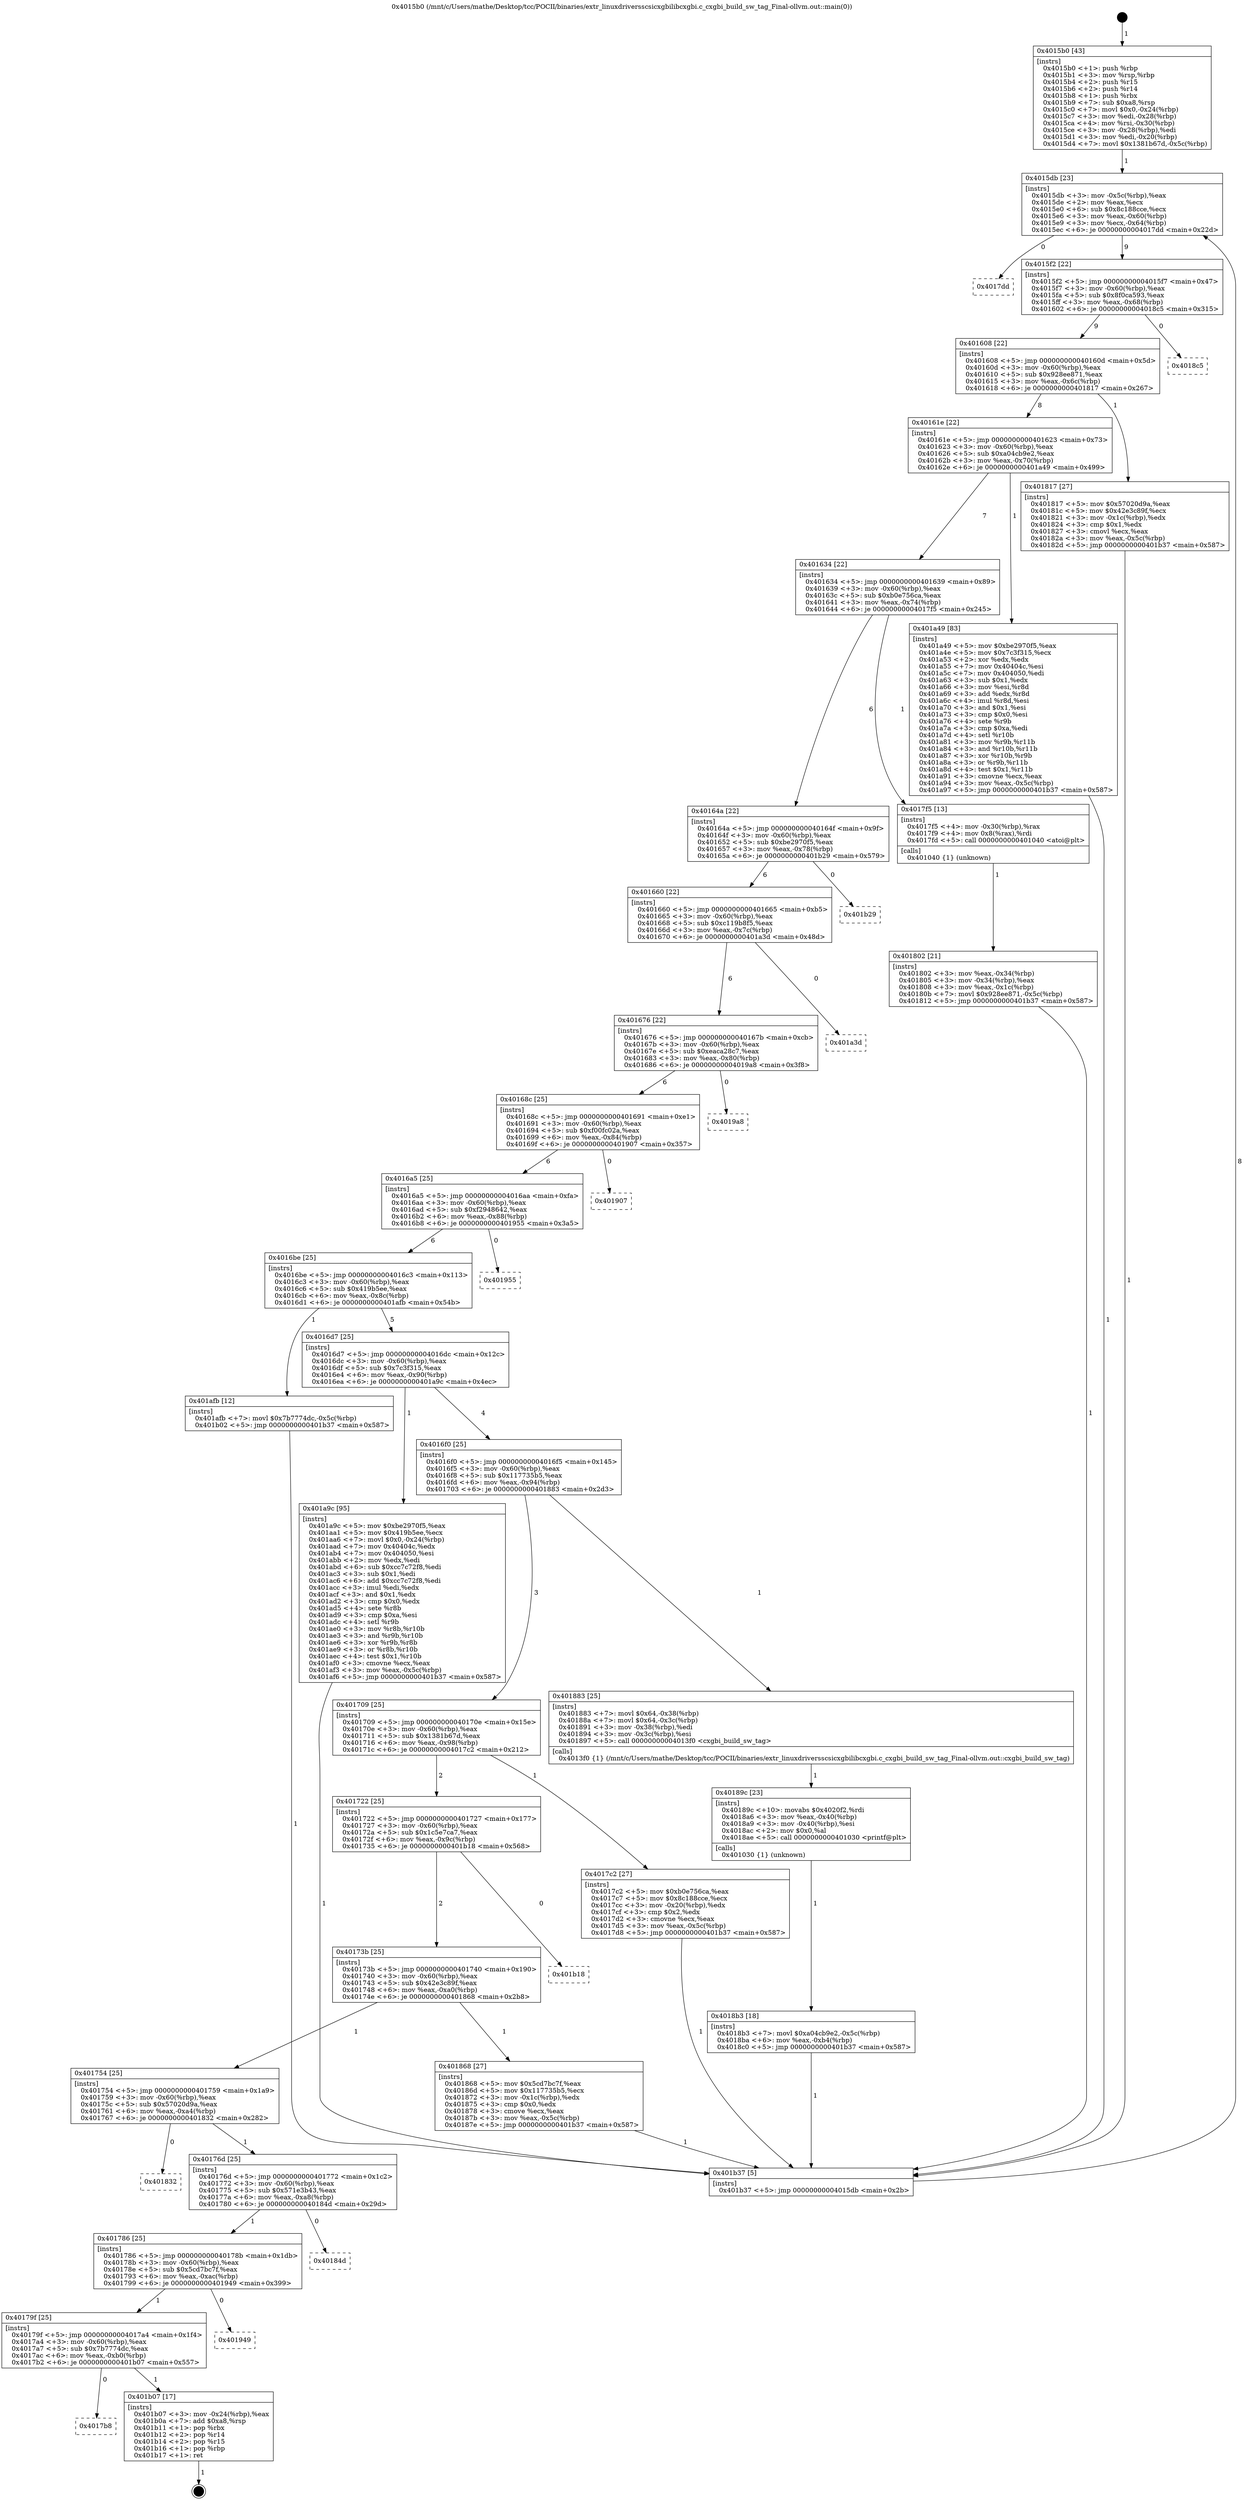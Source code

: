 digraph "0x4015b0" {
  label = "0x4015b0 (/mnt/c/Users/mathe/Desktop/tcc/POCII/binaries/extr_linuxdriversscsicxgbilibcxgbi.c_cxgbi_build_sw_tag_Final-ollvm.out::main(0))"
  labelloc = "t"
  node[shape=record]

  Entry [label="",width=0.3,height=0.3,shape=circle,fillcolor=black,style=filled]
  "0x4015db" [label="{
     0x4015db [23]\l
     | [instrs]\l
     &nbsp;&nbsp;0x4015db \<+3\>: mov -0x5c(%rbp),%eax\l
     &nbsp;&nbsp;0x4015de \<+2\>: mov %eax,%ecx\l
     &nbsp;&nbsp;0x4015e0 \<+6\>: sub $0x8c188cce,%ecx\l
     &nbsp;&nbsp;0x4015e6 \<+3\>: mov %eax,-0x60(%rbp)\l
     &nbsp;&nbsp;0x4015e9 \<+3\>: mov %ecx,-0x64(%rbp)\l
     &nbsp;&nbsp;0x4015ec \<+6\>: je 00000000004017dd \<main+0x22d\>\l
  }"]
  "0x4017dd" [label="{
     0x4017dd\l
  }", style=dashed]
  "0x4015f2" [label="{
     0x4015f2 [22]\l
     | [instrs]\l
     &nbsp;&nbsp;0x4015f2 \<+5\>: jmp 00000000004015f7 \<main+0x47\>\l
     &nbsp;&nbsp;0x4015f7 \<+3\>: mov -0x60(%rbp),%eax\l
     &nbsp;&nbsp;0x4015fa \<+5\>: sub $0x8f0ca593,%eax\l
     &nbsp;&nbsp;0x4015ff \<+3\>: mov %eax,-0x68(%rbp)\l
     &nbsp;&nbsp;0x401602 \<+6\>: je 00000000004018c5 \<main+0x315\>\l
  }"]
  Exit [label="",width=0.3,height=0.3,shape=circle,fillcolor=black,style=filled,peripheries=2]
  "0x4018c5" [label="{
     0x4018c5\l
  }", style=dashed]
  "0x401608" [label="{
     0x401608 [22]\l
     | [instrs]\l
     &nbsp;&nbsp;0x401608 \<+5\>: jmp 000000000040160d \<main+0x5d\>\l
     &nbsp;&nbsp;0x40160d \<+3\>: mov -0x60(%rbp),%eax\l
     &nbsp;&nbsp;0x401610 \<+5\>: sub $0x928ee871,%eax\l
     &nbsp;&nbsp;0x401615 \<+3\>: mov %eax,-0x6c(%rbp)\l
     &nbsp;&nbsp;0x401618 \<+6\>: je 0000000000401817 \<main+0x267\>\l
  }"]
  "0x4017b8" [label="{
     0x4017b8\l
  }", style=dashed]
  "0x401817" [label="{
     0x401817 [27]\l
     | [instrs]\l
     &nbsp;&nbsp;0x401817 \<+5\>: mov $0x57020d9a,%eax\l
     &nbsp;&nbsp;0x40181c \<+5\>: mov $0x42e3c89f,%ecx\l
     &nbsp;&nbsp;0x401821 \<+3\>: mov -0x1c(%rbp),%edx\l
     &nbsp;&nbsp;0x401824 \<+3\>: cmp $0x1,%edx\l
     &nbsp;&nbsp;0x401827 \<+3\>: cmovl %ecx,%eax\l
     &nbsp;&nbsp;0x40182a \<+3\>: mov %eax,-0x5c(%rbp)\l
     &nbsp;&nbsp;0x40182d \<+5\>: jmp 0000000000401b37 \<main+0x587\>\l
  }"]
  "0x40161e" [label="{
     0x40161e [22]\l
     | [instrs]\l
     &nbsp;&nbsp;0x40161e \<+5\>: jmp 0000000000401623 \<main+0x73\>\l
     &nbsp;&nbsp;0x401623 \<+3\>: mov -0x60(%rbp),%eax\l
     &nbsp;&nbsp;0x401626 \<+5\>: sub $0xa04cb9e2,%eax\l
     &nbsp;&nbsp;0x40162b \<+3\>: mov %eax,-0x70(%rbp)\l
     &nbsp;&nbsp;0x40162e \<+6\>: je 0000000000401a49 \<main+0x499\>\l
  }"]
  "0x401b07" [label="{
     0x401b07 [17]\l
     | [instrs]\l
     &nbsp;&nbsp;0x401b07 \<+3\>: mov -0x24(%rbp),%eax\l
     &nbsp;&nbsp;0x401b0a \<+7\>: add $0xa8,%rsp\l
     &nbsp;&nbsp;0x401b11 \<+1\>: pop %rbx\l
     &nbsp;&nbsp;0x401b12 \<+2\>: pop %r14\l
     &nbsp;&nbsp;0x401b14 \<+2\>: pop %r15\l
     &nbsp;&nbsp;0x401b16 \<+1\>: pop %rbp\l
     &nbsp;&nbsp;0x401b17 \<+1\>: ret\l
  }"]
  "0x401a49" [label="{
     0x401a49 [83]\l
     | [instrs]\l
     &nbsp;&nbsp;0x401a49 \<+5\>: mov $0xbe2970f5,%eax\l
     &nbsp;&nbsp;0x401a4e \<+5\>: mov $0x7c3f315,%ecx\l
     &nbsp;&nbsp;0x401a53 \<+2\>: xor %edx,%edx\l
     &nbsp;&nbsp;0x401a55 \<+7\>: mov 0x40404c,%esi\l
     &nbsp;&nbsp;0x401a5c \<+7\>: mov 0x404050,%edi\l
     &nbsp;&nbsp;0x401a63 \<+3\>: sub $0x1,%edx\l
     &nbsp;&nbsp;0x401a66 \<+3\>: mov %esi,%r8d\l
     &nbsp;&nbsp;0x401a69 \<+3\>: add %edx,%r8d\l
     &nbsp;&nbsp;0x401a6c \<+4\>: imul %r8d,%esi\l
     &nbsp;&nbsp;0x401a70 \<+3\>: and $0x1,%esi\l
     &nbsp;&nbsp;0x401a73 \<+3\>: cmp $0x0,%esi\l
     &nbsp;&nbsp;0x401a76 \<+4\>: sete %r9b\l
     &nbsp;&nbsp;0x401a7a \<+3\>: cmp $0xa,%edi\l
     &nbsp;&nbsp;0x401a7d \<+4\>: setl %r10b\l
     &nbsp;&nbsp;0x401a81 \<+3\>: mov %r9b,%r11b\l
     &nbsp;&nbsp;0x401a84 \<+3\>: and %r10b,%r11b\l
     &nbsp;&nbsp;0x401a87 \<+3\>: xor %r10b,%r9b\l
     &nbsp;&nbsp;0x401a8a \<+3\>: or %r9b,%r11b\l
     &nbsp;&nbsp;0x401a8d \<+4\>: test $0x1,%r11b\l
     &nbsp;&nbsp;0x401a91 \<+3\>: cmovne %ecx,%eax\l
     &nbsp;&nbsp;0x401a94 \<+3\>: mov %eax,-0x5c(%rbp)\l
     &nbsp;&nbsp;0x401a97 \<+5\>: jmp 0000000000401b37 \<main+0x587\>\l
  }"]
  "0x401634" [label="{
     0x401634 [22]\l
     | [instrs]\l
     &nbsp;&nbsp;0x401634 \<+5\>: jmp 0000000000401639 \<main+0x89\>\l
     &nbsp;&nbsp;0x401639 \<+3\>: mov -0x60(%rbp),%eax\l
     &nbsp;&nbsp;0x40163c \<+5\>: sub $0xb0e756ca,%eax\l
     &nbsp;&nbsp;0x401641 \<+3\>: mov %eax,-0x74(%rbp)\l
     &nbsp;&nbsp;0x401644 \<+6\>: je 00000000004017f5 \<main+0x245\>\l
  }"]
  "0x40179f" [label="{
     0x40179f [25]\l
     | [instrs]\l
     &nbsp;&nbsp;0x40179f \<+5\>: jmp 00000000004017a4 \<main+0x1f4\>\l
     &nbsp;&nbsp;0x4017a4 \<+3\>: mov -0x60(%rbp),%eax\l
     &nbsp;&nbsp;0x4017a7 \<+5\>: sub $0x7b7774dc,%eax\l
     &nbsp;&nbsp;0x4017ac \<+6\>: mov %eax,-0xb0(%rbp)\l
     &nbsp;&nbsp;0x4017b2 \<+6\>: je 0000000000401b07 \<main+0x557\>\l
  }"]
  "0x4017f5" [label="{
     0x4017f5 [13]\l
     | [instrs]\l
     &nbsp;&nbsp;0x4017f5 \<+4\>: mov -0x30(%rbp),%rax\l
     &nbsp;&nbsp;0x4017f9 \<+4\>: mov 0x8(%rax),%rdi\l
     &nbsp;&nbsp;0x4017fd \<+5\>: call 0000000000401040 \<atoi@plt\>\l
     | [calls]\l
     &nbsp;&nbsp;0x401040 \{1\} (unknown)\l
  }"]
  "0x40164a" [label="{
     0x40164a [22]\l
     | [instrs]\l
     &nbsp;&nbsp;0x40164a \<+5\>: jmp 000000000040164f \<main+0x9f\>\l
     &nbsp;&nbsp;0x40164f \<+3\>: mov -0x60(%rbp),%eax\l
     &nbsp;&nbsp;0x401652 \<+5\>: sub $0xbe2970f5,%eax\l
     &nbsp;&nbsp;0x401657 \<+3\>: mov %eax,-0x78(%rbp)\l
     &nbsp;&nbsp;0x40165a \<+6\>: je 0000000000401b29 \<main+0x579\>\l
  }"]
  "0x401949" [label="{
     0x401949\l
  }", style=dashed]
  "0x401b29" [label="{
     0x401b29\l
  }", style=dashed]
  "0x401660" [label="{
     0x401660 [22]\l
     | [instrs]\l
     &nbsp;&nbsp;0x401660 \<+5\>: jmp 0000000000401665 \<main+0xb5\>\l
     &nbsp;&nbsp;0x401665 \<+3\>: mov -0x60(%rbp),%eax\l
     &nbsp;&nbsp;0x401668 \<+5\>: sub $0xc119b8f5,%eax\l
     &nbsp;&nbsp;0x40166d \<+3\>: mov %eax,-0x7c(%rbp)\l
     &nbsp;&nbsp;0x401670 \<+6\>: je 0000000000401a3d \<main+0x48d\>\l
  }"]
  "0x401786" [label="{
     0x401786 [25]\l
     | [instrs]\l
     &nbsp;&nbsp;0x401786 \<+5\>: jmp 000000000040178b \<main+0x1db\>\l
     &nbsp;&nbsp;0x40178b \<+3\>: mov -0x60(%rbp),%eax\l
     &nbsp;&nbsp;0x40178e \<+5\>: sub $0x5cd7bc7f,%eax\l
     &nbsp;&nbsp;0x401793 \<+6\>: mov %eax,-0xac(%rbp)\l
     &nbsp;&nbsp;0x401799 \<+6\>: je 0000000000401949 \<main+0x399\>\l
  }"]
  "0x401a3d" [label="{
     0x401a3d\l
  }", style=dashed]
  "0x401676" [label="{
     0x401676 [22]\l
     | [instrs]\l
     &nbsp;&nbsp;0x401676 \<+5\>: jmp 000000000040167b \<main+0xcb\>\l
     &nbsp;&nbsp;0x40167b \<+3\>: mov -0x60(%rbp),%eax\l
     &nbsp;&nbsp;0x40167e \<+5\>: sub $0xeaca28c7,%eax\l
     &nbsp;&nbsp;0x401683 \<+3\>: mov %eax,-0x80(%rbp)\l
     &nbsp;&nbsp;0x401686 \<+6\>: je 00000000004019a8 \<main+0x3f8\>\l
  }"]
  "0x40184d" [label="{
     0x40184d\l
  }", style=dashed]
  "0x4019a8" [label="{
     0x4019a8\l
  }", style=dashed]
  "0x40168c" [label="{
     0x40168c [25]\l
     | [instrs]\l
     &nbsp;&nbsp;0x40168c \<+5\>: jmp 0000000000401691 \<main+0xe1\>\l
     &nbsp;&nbsp;0x401691 \<+3\>: mov -0x60(%rbp),%eax\l
     &nbsp;&nbsp;0x401694 \<+5\>: sub $0xf00fc02a,%eax\l
     &nbsp;&nbsp;0x401699 \<+6\>: mov %eax,-0x84(%rbp)\l
     &nbsp;&nbsp;0x40169f \<+6\>: je 0000000000401907 \<main+0x357\>\l
  }"]
  "0x40176d" [label="{
     0x40176d [25]\l
     | [instrs]\l
     &nbsp;&nbsp;0x40176d \<+5\>: jmp 0000000000401772 \<main+0x1c2\>\l
     &nbsp;&nbsp;0x401772 \<+3\>: mov -0x60(%rbp),%eax\l
     &nbsp;&nbsp;0x401775 \<+5\>: sub $0x571e3b43,%eax\l
     &nbsp;&nbsp;0x40177a \<+6\>: mov %eax,-0xa8(%rbp)\l
     &nbsp;&nbsp;0x401780 \<+6\>: je 000000000040184d \<main+0x29d\>\l
  }"]
  "0x401907" [label="{
     0x401907\l
  }", style=dashed]
  "0x4016a5" [label="{
     0x4016a5 [25]\l
     | [instrs]\l
     &nbsp;&nbsp;0x4016a5 \<+5\>: jmp 00000000004016aa \<main+0xfa\>\l
     &nbsp;&nbsp;0x4016aa \<+3\>: mov -0x60(%rbp),%eax\l
     &nbsp;&nbsp;0x4016ad \<+5\>: sub $0xf2948642,%eax\l
     &nbsp;&nbsp;0x4016b2 \<+6\>: mov %eax,-0x88(%rbp)\l
     &nbsp;&nbsp;0x4016b8 \<+6\>: je 0000000000401955 \<main+0x3a5\>\l
  }"]
  "0x401832" [label="{
     0x401832\l
  }", style=dashed]
  "0x401955" [label="{
     0x401955\l
  }", style=dashed]
  "0x4016be" [label="{
     0x4016be [25]\l
     | [instrs]\l
     &nbsp;&nbsp;0x4016be \<+5\>: jmp 00000000004016c3 \<main+0x113\>\l
     &nbsp;&nbsp;0x4016c3 \<+3\>: mov -0x60(%rbp),%eax\l
     &nbsp;&nbsp;0x4016c6 \<+5\>: sub $0x419b5ee,%eax\l
     &nbsp;&nbsp;0x4016cb \<+6\>: mov %eax,-0x8c(%rbp)\l
     &nbsp;&nbsp;0x4016d1 \<+6\>: je 0000000000401afb \<main+0x54b\>\l
  }"]
  "0x4018b3" [label="{
     0x4018b3 [18]\l
     | [instrs]\l
     &nbsp;&nbsp;0x4018b3 \<+7\>: movl $0xa04cb9e2,-0x5c(%rbp)\l
     &nbsp;&nbsp;0x4018ba \<+6\>: mov %eax,-0xb4(%rbp)\l
     &nbsp;&nbsp;0x4018c0 \<+5\>: jmp 0000000000401b37 \<main+0x587\>\l
  }"]
  "0x401afb" [label="{
     0x401afb [12]\l
     | [instrs]\l
     &nbsp;&nbsp;0x401afb \<+7\>: movl $0x7b7774dc,-0x5c(%rbp)\l
     &nbsp;&nbsp;0x401b02 \<+5\>: jmp 0000000000401b37 \<main+0x587\>\l
  }"]
  "0x4016d7" [label="{
     0x4016d7 [25]\l
     | [instrs]\l
     &nbsp;&nbsp;0x4016d7 \<+5\>: jmp 00000000004016dc \<main+0x12c\>\l
     &nbsp;&nbsp;0x4016dc \<+3\>: mov -0x60(%rbp),%eax\l
     &nbsp;&nbsp;0x4016df \<+5\>: sub $0x7c3f315,%eax\l
     &nbsp;&nbsp;0x4016e4 \<+6\>: mov %eax,-0x90(%rbp)\l
     &nbsp;&nbsp;0x4016ea \<+6\>: je 0000000000401a9c \<main+0x4ec\>\l
  }"]
  "0x40189c" [label="{
     0x40189c [23]\l
     | [instrs]\l
     &nbsp;&nbsp;0x40189c \<+10\>: movabs $0x4020f2,%rdi\l
     &nbsp;&nbsp;0x4018a6 \<+3\>: mov %eax,-0x40(%rbp)\l
     &nbsp;&nbsp;0x4018a9 \<+3\>: mov -0x40(%rbp),%esi\l
     &nbsp;&nbsp;0x4018ac \<+2\>: mov $0x0,%al\l
     &nbsp;&nbsp;0x4018ae \<+5\>: call 0000000000401030 \<printf@plt\>\l
     | [calls]\l
     &nbsp;&nbsp;0x401030 \{1\} (unknown)\l
  }"]
  "0x401a9c" [label="{
     0x401a9c [95]\l
     | [instrs]\l
     &nbsp;&nbsp;0x401a9c \<+5\>: mov $0xbe2970f5,%eax\l
     &nbsp;&nbsp;0x401aa1 \<+5\>: mov $0x419b5ee,%ecx\l
     &nbsp;&nbsp;0x401aa6 \<+7\>: movl $0x0,-0x24(%rbp)\l
     &nbsp;&nbsp;0x401aad \<+7\>: mov 0x40404c,%edx\l
     &nbsp;&nbsp;0x401ab4 \<+7\>: mov 0x404050,%esi\l
     &nbsp;&nbsp;0x401abb \<+2\>: mov %edx,%edi\l
     &nbsp;&nbsp;0x401abd \<+6\>: sub $0xcc7c72f8,%edi\l
     &nbsp;&nbsp;0x401ac3 \<+3\>: sub $0x1,%edi\l
     &nbsp;&nbsp;0x401ac6 \<+6\>: add $0xcc7c72f8,%edi\l
     &nbsp;&nbsp;0x401acc \<+3\>: imul %edi,%edx\l
     &nbsp;&nbsp;0x401acf \<+3\>: and $0x1,%edx\l
     &nbsp;&nbsp;0x401ad2 \<+3\>: cmp $0x0,%edx\l
     &nbsp;&nbsp;0x401ad5 \<+4\>: sete %r8b\l
     &nbsp;&nbsp;0x401ad9 \<+3\>: cmp $0xa,%esi\l
     &nbsp;&nbsp;0x401adc \<+4\>: setl %r9b\l
     &nbsp;&nbsp;0x401ae0 \<+3\>: mov %r8b,%r10b\l
     &nbsp;&nbsp;0x401ae3 \<+3\>: and %r9b,%r10b\l
     &nbsp;&nbsp;0x401ae6 \<+3\>: xor %r9b,%r8b\l
     &nbsp;&nbsp;0x401ae9 \<+3\>: or %r8b,%r10b\l
     &nbsp;&nbsp;0x401aec \<+4\>: test $0x1,%r10b\l
     &nbsp;&nbsp;0x401af0 \<+3\>: cmovne %ecx,%eax\l
     &nbsp;&nbsp;0x401af3 \<+3\>: mov %eax,-0x5c(%rbp)\l
     &nbsp;&nbsp;0x401af6 \<+5\>: jmp 0000000000401b37 \<main+0x587\>\l
  }"]
  "0x4016f0" [label="{
     0x4016f0 [25]\l
     | [instrs]\l
     &nbsp;&nbsp;0x4016f0 \<+5\>: jmp 00000000004016f5 \<main+0x145\>\l
     &nbsp;&nbsp;0x4016f5 \<+3\>: mov -0x60(%rbp),%eax\l
     &nbsp;&nbsp;0x4016f8 \<+5\>: sub $0x117735b5,%eax\l
     &nbsp;&nbsp;0x4016fd \<+6\>: mov %eax,-0x94(%rbp)\l
     &nbsp;&nbsp;0x401703 \<+6\>: je 0000000000401883 \<main+0x2d3\>\l
  }"]
  "0x401754" [label="{
     0x401754 [25]\l
     | [instrs]\l
     &nbsp;&nbsp;0x401754 \<+5\>: jmp 0000000000401759 \<main+0x1a9\>\l
     &nbsp;&nbsp;0x401759 \<+3\>: mov -0x60(%rbp),%eax\l
     &nbsp;&nbsp;0x40175c \<+5\>: sub $0x57020d9a,%eax\l
     &nbsp;&nbsp;0x401761 \<+6\>: mov %eax,-0xa4(%rbp)\l
     &nbsp;&nbsp;0x401767 \<+6\>: je 0000000000401832 \<main+0x282\>\l
  }"]
  "0x401883" [label="{
     0x401883 [25]\l
     | [instrs]\l
     &nbsp;&nbsp;0x401883 \<+7\>: movl $0x64,-0x38(%rbp)\l
     &nbsp;&nbsp;0x40188a \<+7\>: movl $0x64,-0x3c(%rbp)\l
     &nbsp;&nbsp;0x401891 \<+3\>: mov -0x38(%rbp),%edi\l
     &nbsp;&nbsp;0x401894 \<+3\>: mov -0x3c(%rbp),%esi\l
     &nbsp;&nbsp;0x401897 \<+5\>: call 00000000004013f0 \<cxgbi_build_sw_tag\>\l
     | [calls]\l
     &nbsp;&nbsp;0x4013f0 \{1\} (/mnt/c/Users/mathe/Desktop/tcc/POCII/binaries/extr_linuxdriversscsicxgbilibcxgbi.c_cxgbi_build_sw_tag_Final-ollvm.out::cxgbi_build_sw_tag)\l
  }"]
  "0x401709" [label="{
     0x401709 [25]\l
     | [instrs]\l
     &nbsp;&nbsp;0x401709 \<+5\>: jmp 000000000040170e \<main+0x15e\>\l
     &nbsp;&nbsp;0x40170e \<+3\>: mov -0x60(%rbp),%eax\l
     &nbsp;&nbsp;0x401711 \<+5\>: sub $0x1381b67d,%eax\l
     &nbsp;&nbsp;0x401716 \<+6\>: mov %eax,-0x98(%rbp)\l
     &nbsp;&nbsp;0x40171c \<+6\>: je 00000000004017c2 \<main+0x212\>\l
  }"]
  "0x401868" [label="{
     0x401868 [27]\l
     | [instrs]\l
     &nbsp;&nbsp;0x401868 \<+5\>: mov $0x5cd7bc7f,%eax\l
     &nbsp;&nbsp;0x40186d \<+5\>: mov $0x117735b5,%ecx\l
     &nbsp;&nbsp;0x401872 \<+3\>: mov -0x1c(%rbp),%edx\l
     &nbsp;&nbsp;0x401875 \<+3\>: cmp $0x0,%edx\l
     &nbsp;&nbsp;0x401878 \<+3\>: cmove %ecx,%eax\l
     &nbsp;&nbsp;0x40187b \<+3\>: mov %eax,-0x5c(%rbp)\l
     &nbsp;&nbsp;0x40187e \<+5\>: jmp 0000000000401b37 \<main+0x587\>\l
  }"]
  "0x4017c2" [label="{
     0x4017c2 [27]\l
     | [instrs]\l
     &nbsp;&nbsp;0x4017c2 \<+5\>: mov $0xb0e756ca,%eax\l
     &nbsp;&nbsp;0x4017c7 \<+5\>: mov $0x8c188cce,%ecx\l
     &nbsp;&nbsp;0x4017cc \<+3\>: mov -0x20(%rbp),%edx\l
     &nbsp;&nbsp;0x4017cf \<+3\>: cmp $0x2,%edx\l
     &nbsp;&nbsp;0x4017d2 \<+3\>: cmovne %ecx,%eax\l
     &nbsp;&nbsp;0x4017d5 \<+3\>: mov %eax,-0x5c(%rbp)\l
     &nbsp;&nbsp;0x4017d8 \<+5\>: jmp 0000000000401b37 \<main+0x587\>\l
  }"]
  "0x401722" [label="{
     0x401722 [25]\l
     | [instrs]\l
     &nbsp;&nbsp;0x401722 \<+5\>: jmp 0000000000401727 \<main+0x177\>\l
     &nbsp;&nbsp;0x401727 \<+3\>: mov -0x60(%rbp),%eax\l
     &nbsp;&nbsp;0x40172a \<+5\>: sub $0x1c5e7ca7,%eax\l
     &nbsp;&nbsp;0x40172f \<+6\>: mov %eax,-0x9c(%rbp)\l
     &nbsp;&nbsp;0x401735 \<+6\>: je 0000000000401b18 \<main+0x568\>\l
  }"]
  "0x401b37" [label="{
     0x401b37 [5]\l
     | [instrs]\l
     &nbsp;&nbsp;0x401b37 \<+5\>: jmp 00000000004015db \<main+0x2b\>\l
  }"]
  "0x4015b0" [label="{
     0x4015b0 [43]\l
     | [instrs]\l
     &nbsp;&nbsp;0x4015b0 \<+1\>: push %rbp\l
     &nbsp;&nbsp;0x4015b1 \<+3\>: mov %rsp,%rbp\l
     &nbsp;&nbsp;0x4015b4 \<+2\>: push %r15\l
     &nbsp;&nbsp;0x4015b6 \<+2\>: push %r14\l
     &nbsp;&nbsp;0x4015b8 \<+1\>: push %rbx\l
     &nbsp;&nbsp;0x4015b9 \<+7\>: sub $0xa8,%rsp\l
     &nbsp;&nbsp;0x4015c0 \<+7\>: movl $0x0,-0x24(%rbp)\l
     &nbsp;&nbsp;0x4015c7 \<+3\>: mov %edi,-0x28(%rbp)\l
     &nbsp;&nbsp;0x4015ca \<+4\>: mov %rsi,-0x30(%rbp)\l
     &nbsp;&nbsp;0x4015ce \<+3\>: mov -0x28(%rbp),%edi\l
     &nbsp;&nbsp;0x4015d1 \<+3\>: mov %edi,-0x20(%rbp)\l
     &nbsp;&nbsp;0x4015d4 \<+7\>: movl $0x1381b67d,-0x5c(%rbp)\l
  }"]
  "0x401802" [label="{
     0x401802 [21]\l
     | [instrs]\l
     &nbsp;&nbsp;0x401802 \<+3\>: mov %eax,-0x34(%rbp)\l
     &nbsp;&nbsp;0x401805 \<+3\>: mov -0x34(%rbp),%eax\l
     &nbsp;&nbsp;0x401808 \<+3\>: mov %eax,-0x1c(%rbp)\l
     &nbsp;&nbsp;0x40180b \<+7\>: movl $0x928ee871,-0x5c(%rbp)\l
     &nbsp;&nbsp;0x401812 \<+5\>: jmp 0000000000401b37 \<main+0x587\>\l
  }"]
  "0x40173b" [label="{
     0x40173b [25]\l
     | [instrs]\l
     &nbsp;&nbsp;0x40173b \<+5\>: jmp 0000000000401740 \<main+0x190\>\l
     &nbsp;&nbsp;0x401740 \<+3\>: mov -0x60(%rbp),%eax\l
     &nbsp;&nbsp;0x401743 \<+5\>: sub $0x42e3c89f,%eax\l
     &nbsp;&nbsp;0x401748 \<+6\>: mov %eax,-0xa0(%rbp)\l
     &nbsp;&nbsp;0x40174e \<+6\>: je 0000000000401868 \<main+0x2b8\>\l
  }"]
  "0x401b18" [label="{
     0x401b18\l
  }", style=dashed]
  Entry -> "0x4015b0" [label=" 1"]
  "0x4015db" -> "0x4017dd" [label=" 0"]
  "0x4015db" -> "0x4015f2" [label=" 9"]
  "0x401b07" -> Exit [label=" 1"]
  "0x4015f2" -> "0x4018c5" [label=" 0"]
  "0x4015f2" -> "0x401608" [label=" 9"]
  "0x40179f" -> "0x4017b8" [label=" 0"]
  "0x401608" -> "0x401817" [label=" 1"]
  "0x401608" -> "0x40161e" [label=" 8"]
  "0x40179f" -> "0x401b07" [label=" 1"]
  "0x40161e" -> "0x401a49" [label=" 1"]
  "0x40161e" -> "0x401634" [label=" 7"]
  "0x401786" -> "0x40179f" [label=" 1"]
  "0x401634" -> "0x4017f5" [label=" 1"]
  "0x401634" -> "0x40164a" [label=" 6"]
  "0x401786" -> "0x401949" [label=" 0"]
  "0x40164a" -> "0x401b29" [label=" 0"]
  "0x40164a" -> "0x401660" [label=" 6"]
  "0x40176d" -> "0x401786" [label=" 1"]
  "0x401660" -> "0x401a3d" [label=" 0"]
  "0x401660" -> "0x401676" [label=" 6"]
  "0x40176d" -> "0x40184d" [label=" 0"]
  "0x401676" -> "0x4019a8" [label=" 0"]
  "0x401676" -> "0x40168c" [label=" 6"]
  "0x401754" -> "0x40176d" [label=" 1"]
  "0x40168c" -> "0x401907" [label=" 0"]
  "0x40168c" -> "0x4016a5" [label=" 6"]
  "0x401754" -> "0x401832" [label=" 0"]
  "0x4016a5" -> "0x401955" [label=" 0"]
  "0x4016a5" -> "0x4016be" [label=" 6"]
  "0x401afb" -> "0x401b37" [label=" 1"]
  "0x4016be" -> "0x401afb" [label=" 1"]
  "0x4016be" -> "0x4016d7" [label=" 5"]
  "0x401a9c" -> "0x401b37" [label=" 1"]
  "0x4016d7" -> "0x401a9c" [label=" 1"]
  "0x4016d7" -> "0x4016f0" [label=" 4"]
  "0x401a49" -> "0x401b37" [label=" 1"]
  "0x4016f0" -> "0x401883" [label=" 1"]
  "0x4016f0" -> "0x401709" [label=" 3"]
  "0x4018b3" -> "0x401b37" [label=" 1"]
  "0x401709" -> "0x4017c2" [label=" 1"]
  "0x401709" -> "0x401722" [label=" 2"]
  "0x4017c2" -> "0x401b37" [label=" 1"]
  "0x4015b0" -> "0x4015db" [label=" 1"]
  "0x401b37" -> "0x4015db" [label=" 8"]
  "0x4017f5" -> "0x401802" [label=" 1"]
  "0x401802" -> "0x401b37" [label=" 1"]
  "0x401817" -> "0x401b37" [label=" 1"]
  "0x40189c" -> "0x4018b3" [label=" 1"]
  "0x401722" -> "0x401b18" [label=" 0"]
  "0x401722" -> "0x40173b" [label=" 2"]
  "0x401883" -> "0x40189c" [label=" 1"]
  "0x40173b" -> "0x401868" [label=" 1"]
  "0x40173b" -> "0x401754" [label=" 1"]
  "0x401868" -> "0x401b37" [label=" 1"]
}
